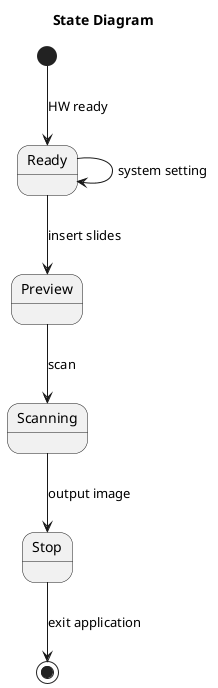 @startuml

title State Diagram

  state "Ready" as INIT
  state "Preview" as PREV
  state "Scanning" as SCAN
  state "Stop" as STOP
  
  [*] --> INIT: HW ready
  INIT --> INIT: system setting
  INIT --> PREV: insert slides
  PREV --> SCAN: scan
  SCAN --> STOP: output image
  STOP --> [*]: exit application
@enduml

